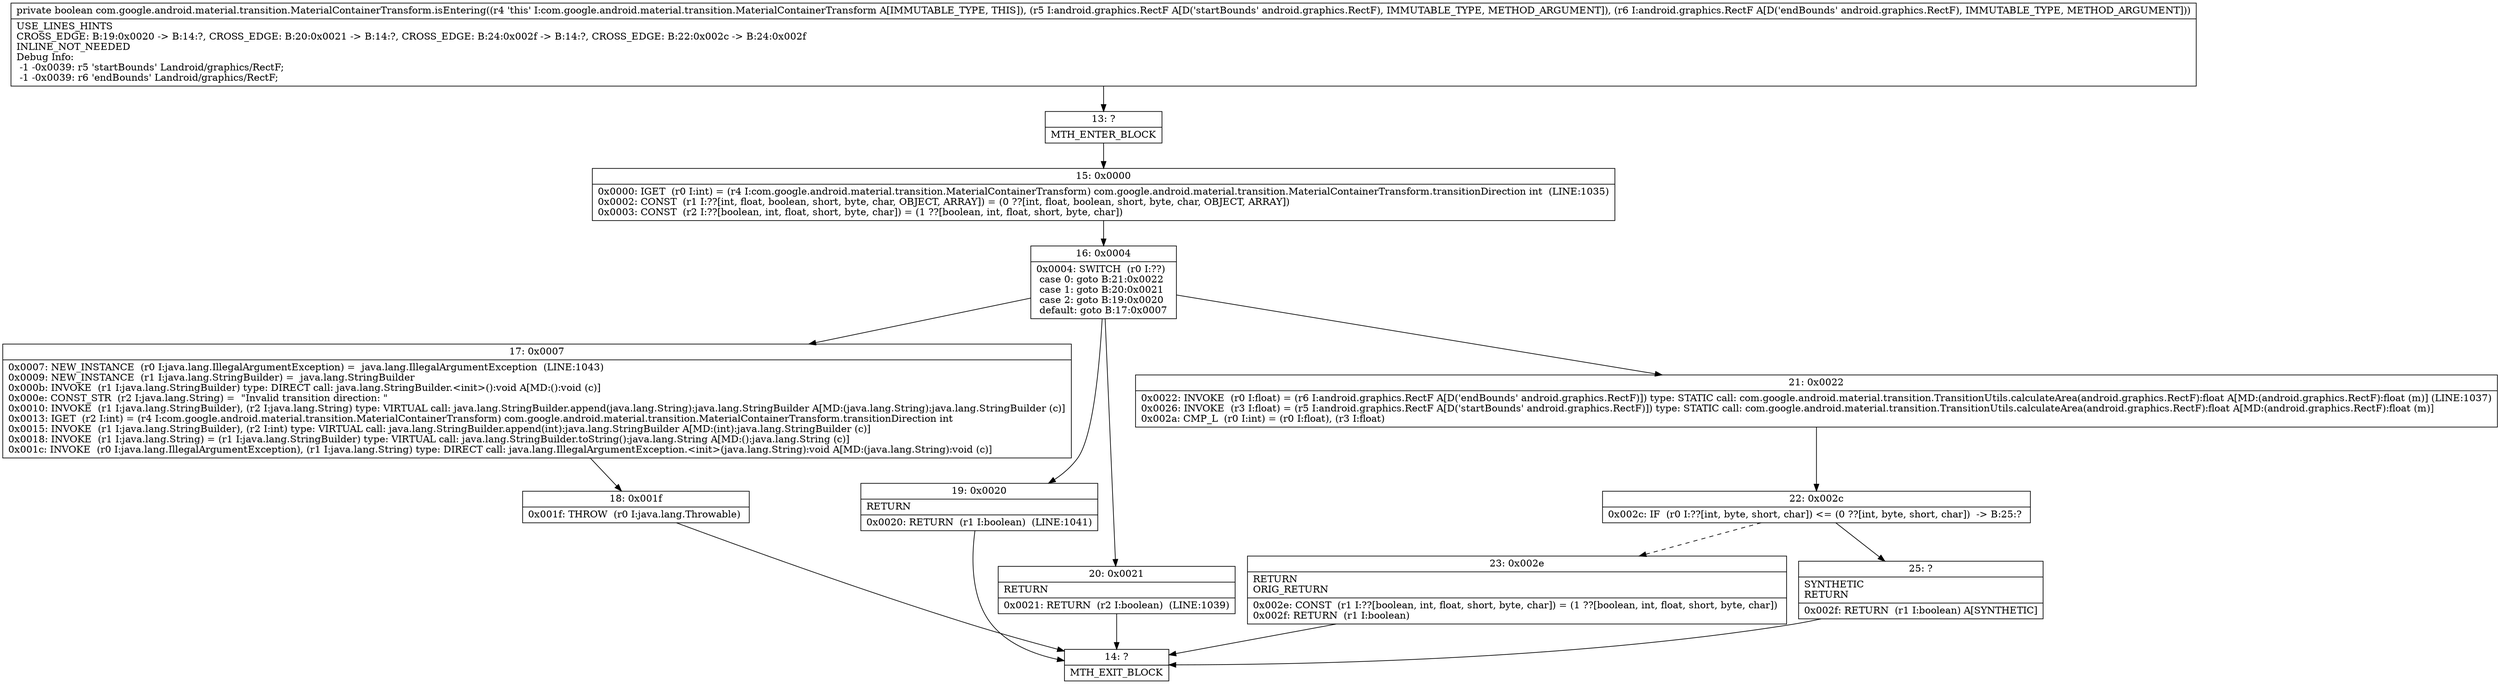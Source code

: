 digraph "CFG forcom.google.android.material.transition.MaterialContainerTransform.isEntering(Landroid\/graphics\/RectF;Landroid\/graphics\/RectF;)Z" {
Node_13 [shape=record,label="{13\:\ ?|MTH_ENTER_BLOCK\l}"];
Node_15 [shape=record,label="{15\:\ 0x0000|0x0000: IGET  (r0 I:int) = (r4 I:com.google.android.material.transition.MaterialContainerTransform) com.google.android.material.transition.MaterialContainerTransform.transitionDirection int  (LINE:1035)\l0x0002: CONST  (r1 I:??[int, float, boolean, short, byte, char, OBJECT, ARRAY]) = (0 ??[int, float, boolean, short, byte, char, OBJECT, ARRAY]) \l0x0003: CONST  (r2 I:??[boolean, int, float, short, byte, char]) = (1 ??[boolean, int, float, short, byte, char]) \l}"];
Node_16 [shape=record,label="{16\:\ 0x0004|0x0004: SWITCH  (r0 I:??)\l case 0: goto B:21:0x0022\l case 1: goto B:20:0x0021\l case 2: goto B:19:0x0020\l default: goto B:17:0x0007 \l}"];
Node_17 [shape=record,label="{17\:\ 0x0007|0x0007: NEW_INSTANCE  (r0 I:java.lang.IllegalArgumentException) =  java.lang.IllegalArgumentException  (LINE:1043)\l0x0009: NEW_INSTANCE  (r1 I:java.lang.StringBuilder) =  java.lang.StringBuilder \l0x000b: INVOKE  (r1 I:java.lang.StringBuilder) type: DIRECT call: java.lang.StringBuilder.\<init\>():void A[MD:():void (c)]\l0x000e: CONST_STR  (r2 I:java.lang.String) =  \"Invalid transition direction: \" \l0x0010: INVOKE  (r1 I:java.lang.StringBuilder), (r2 I:java.lang.String) type: VIRTUAL call: java.lang.StringBuilder.append(java.lang.String):java.lang.StringBuilder A[MD:(java.lang.String):java.lang.StringBuilder (c)]\l0x0013: IGET  (r2 I:int) = (r4 I:com.google.android.material.transition.MaterialContainerTransform) com.google.android.material.transition.MaterialContainerTransform.transitionDirection int \l0x0015: INVOKE  (r1 I:java.lang.StringBuilder), (r2 I:int) type: VIRTUAL call: java.lang.StringBuilder.append(int):java.lang.StringBuilder A[MD:(int):java.lang.StringBuilder (c)]\l0x0018: INVOKE  (r1 I:java.lang.String) = (r1 I:java.lang.StringBuilder) type: VIRTUAL call: java.lang.StringBuilder.toString():java.lang.String A[MD:():java.lang.String (c)]\l0x001c: INVOKE  (r0 I:java.lang.IllegalArgumentException), (r1 I:java.lang.String) type: DIRECT call: java.lang.IllegalArgumentException.\<init\>(java.lang.String):void A[MD:(java.lang.String):void (c)]\l}"];
Node_18 [shape=record,label="{18\:\ 0x001f|0x001f: THROW  (r0 I:java.lang.Throwable) \l}"];
Node_14 [shape=record,label="{14\:\ ?|MTH_EXIT_BLOCK\l}"];
Node_19 [shape=record,label="{19\:\ 0x0020|RETURN\l|0x0020: RETURN  (r1 I:boolean)  (LINE:1041)\l}"];
Node_20 [shape=record,label="{20\:\ 0x0021|RETURN\l|0x0021: RETURN  (r2 I:boolean)  (LINE:1039)\l}"];
Node_21 [shape=record,label="{21\:\ 0x0022|0x0022: INVOKE  (r0 I:float) = (r6 I:android.graphics.RectF A[D('endBounds' android.graphics.RectF)]) type: STATIC call: com.google.android.material.transition.TransitionUtils.calculateArea(android.graphics.RectF):float A[MD:(android.graphics.RectF):float (m)] (LINE:1037)\l0x0026: INVOKE  (r3 I:float) = (r5 I:android.graphics.RectF A[D('startBounds' android.graphics.RectF)]) type: STATIC call: com.google.android.material.transition.TransitionUtils.calculateArea(android.graphics.RectF):float A[MD:(android.graphics.RectF):float (m)]\l0x002a: CMP_L  (r0 I:int) = (r0 I:float), (r3 I:float) \l}"];
Node_22 [shape=record,label="{22\:\ 0x002c|0x002c: IF  (r0 I:??[int, byte, short, char]) \<= (0 ??[int, byte, short, char])  \-\> B:25:? \l}"];
Node_23 [shape=record,label="{23\:\ 0x002e|RETURN\lORIG_RETURN\l|0x002e: CONST  (r1 I:??[boolean, int, float, short, byte, char]) = (1 ??[boolean, int, float, short, byte, char]) \l0x002f: RETURN  (r1 I:boolean) \l}"];
Node_25 [shape=record,label="{25\:\ ?|SYNTHETIC\lRETURN\l|0x002f: RETURN  (r1 I:boolean) A[SYNTHETIC]\l}"];
MethodNode[shape=record,label="{private boolean com.google.android.material.transition.MaterialContainerTransform.isEntering((r4 'this' I:com.google.android.material.transition.MaterialContainerTransform A[IMMUTABLE_TYPE, THIS]), (r5 I:android.graphics.RectF A[D('startBounds' android.graphics.RectF), IMMUTABLE_TYPE, METHOD_ARGUMENT]), (r6 I:android.graphics.RectF A[D('endBounds' android.graphics.RectF), IMMUTABLE_TYPE, METHOD_ARGUMENT]))  | USE_LINES_HINTS\lCROSS_EDGE: B:19:0x0020 \-\> B:14:?, CROSS_EDGE: B:20:0x0021 \-\> B:14:?, CROSS_EDGE: B:24:0x002f \-\> B:14:?, CROSS_EDGE: B:22:0x002c \-\> B:24:0x002f\lINLINE_NOT_NEEDED\lDebug Info:\l  \-1 \-0x0039: r5 'startBounds' Landroid\/graphics\/RectF;\l  \-1 \-0x0039: r6 'endBounds' Landroid\/graphics\/RectF;\l}"];
MethodNode -> Node_13;Node_13 -> Node_15;
Node_15 -> Node_16;
Node_16 -> Node_17;
Node_16 -> Node_19;
Node_16 -> Node_20;
Node_16 -> Node_21;
Node_17 -> Node_18;
Node_18 -> Node_14;
Node_19 -> Node_14;
Node_20 -> Node_14;
Node_21 -> Node_22;
Node_22 -> Node_23[style=dashed];
Node_22 -> Node_25;
Node_23 -> Node_14;
Node_25 -> Node_14;
}


